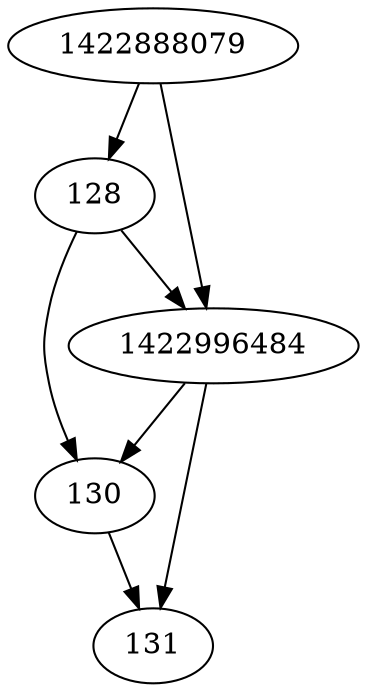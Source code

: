 strict digraph  {
128;
130;
131;
1422996484;
1422888079;
128 -> 130;
128 -> 1422996484;
130 -> 131;
1422996484 -> 130;
1422996484 -> 131;
1422888079 -> 128;
1422888079 -> 1422996484;
}
